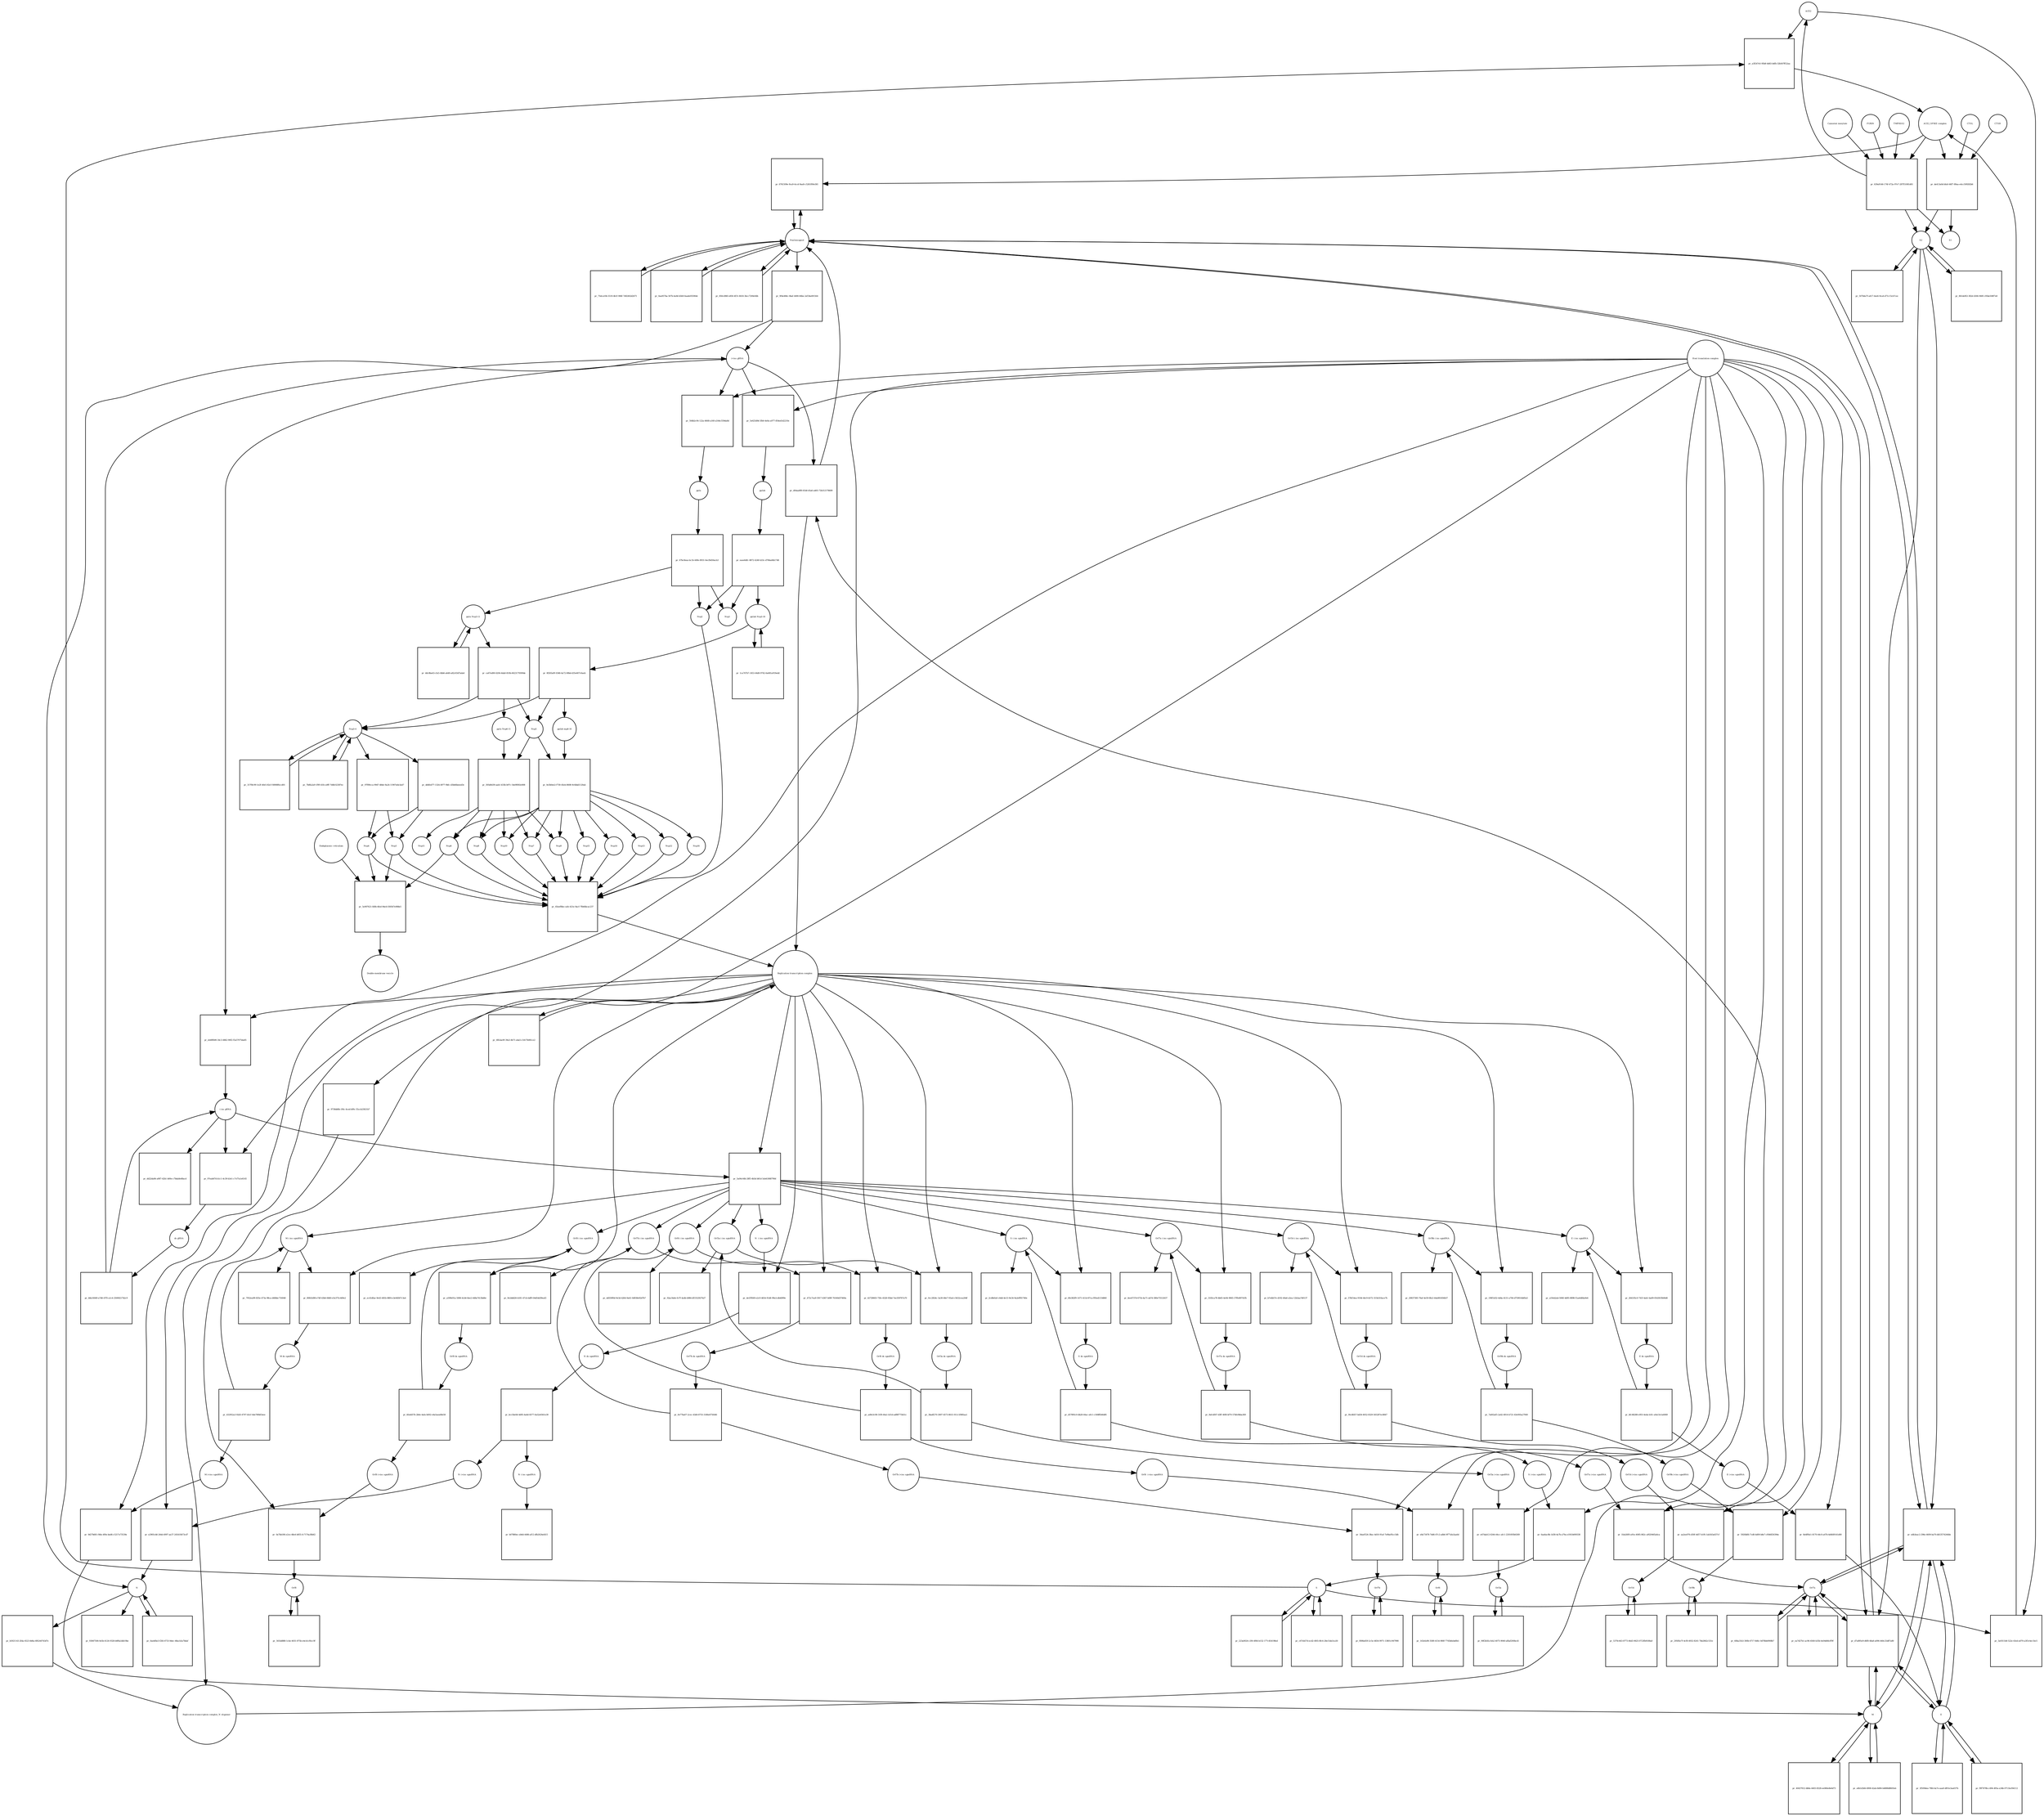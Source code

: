 strict digraph  {
ACE2 [annotation="", bipartite=0, cls=macromolecule, fontsize=4, label=ACE2, shape=circle];
"pr_a3f247e5-95b8-4d63-b4fb-32b567ff22aa" [annotation="", bipartite=1, cls=process, fontsize=4, label="pr_a3f247e5-95b8-4d63-b4fb-32b567ff22aa", shape=square];
"ACE2_SPIKE complex" [annotation="", bipartite=0, cls=complex, fontsize=4, label="ACE2_SPIKE complex", shape=circle];
S [annotation=urn_miriam_uniprot_P0DTC2, bipartite=0, cls=macromolecule, fontsize=4, label=S, shape=circle];
Nucleocapsid [annotation="urn_miriam_obo.go_GO%3A0019013", bipartite=0, cls=complex, fontsize=4, label=Nucleocapsid, shape=circle];
"pr_6761509e-9ca9-4ccd-9aa8-c5261f00e581" [annotation="", bipartite=1, cls=process, fontsize=4, label="pr_6761509e-9ca9-4ccd-9aa8-c5261f00e581", shape=square];
"pr_de413a0d-bfa0-46f7-89aa-e4cc509282b6" [annotation="", bipartite=1, cls=process, fontsize=4, label="pr_de413a0d-bfa0-46f7-89aa-e4cc509282b6", shape=square];
S2 [annotation=urn_miriam_interpro_IPR002552, bipartite=0, cls=macromolecule, fontsize=4, label=S2, shape=circle];
CTSB [annotation="", bipartite=0, cls=macromolecule, fontsize=4, label=CTSB, shape=circle];
CTSL [annotation="", bipartite=0, cls=macromolecule, fontsize=4, label=CTSL, shape=circle];
S1 [annotation=urn_miriam_interpro_IPR002551, bipartite=0, cls=macromolecule, fontsize=4, label=S1, shape=circle];
"pr_3a9311b8-522e-43ed-a670-a3f3c4ec1bc5" [annotation="", bipartite=1, cls=process, fontsize=4, label="pr_3a9311b8-522e-43ed-a670-a3f3c4ec1bc5", shape=square];
"pr_d7a895e9-d6f8-48a8-a096-440c25d87a80" [annotation="", bipartite=1, cls=process, fontsize=4, label="pr_d7a895e9-d6f8-48a8-a096-440c25d87a80", shape=square];
E [annotation=urn_miriam_uniprot_P0DTC4, bipartite=0, cls=macromolecule, fontsize=4, label=E, shape=circle];
M [annotation=urn_miriam_uniprot_P0DTC5, bipartite=0, cls=macromolecule, fontsize=4, label=M, shape=circle];
Orf7a [annotation=urn_miriam_uniprot_P0DTC7, bipartite=0, cls=macromolecule, fontsize=4, label=Orf7a, shape=circle];
"pr_9f4e486c-0baf-4490-84be-2ef34a491564" [annotation="", bipartite=1, cls=process, fontsize=4, label="pr_9f4e486c-0baf-4490-84be-2ef34a491564", shape=square];
"(+)ss gRNA" [annotation=urn_miriam_refseq_NC_045512, bipartite=0, cls="nucleic acid feature", fontsize=4, label="(+)ss gRNA", shape=circle];
N [annotation=urn_miriam_uniprot_P0DTC9, bipartite=0, cls="macromolecule multimer", fontsize=4, label=N, shape=circle];
"pr_75dca10b-5519-4b1f-906f-7d02402d2671" [annotation="", bipartite=1, cls=process, fontsize=4, label="pr_75dca10b-5519-4b1f-906f-7d02402d2671", shape=square];
"pr_0aa957ba-507b-4a9d-b5b9-0aade05590dc" [annotation="", bipartite=1, cls=process, fontsize=4, label="pr_0aa957ba-507b-4a9d-b5b9-0aade05590dc", shape=square];
"pr_93847506-0e5b-4126-9328-b8f6a5db19be" [annotation="", bipartite=1, cls=process, fontsize=4, label="pr_93847506-0e5b-4126-9328-b8f6a5db19be", shape=square];
"pr_0aebfbe3-f2fd-4733-9dec-48acb3a7bdaf" [annotation="", bipartite=1, cls=process, fontsize=4, label="pr_0aebfbe3-f2fd-4733-9dec-48acb3a7bdaf", shape=square];
"N (+)ss sgmRNA" [annotation=urn_miriam_ncbigene_43740575, bipartite=0, cls="nucleic acid feature", fontsize=4, label="N (+)ss sgmRNA", shape=circle];
"pr_e2905cb8-244d-4997-ae37-245410b73cd7" [annotation="", bipartite=1, cls=process, fontsize=4, label="pr_e2905cb8-244d-4997-ae37-245410b73cd7", shape=square];
"Host translation complex" [annotation="urn_miriam_obo.go_GO%3A0070992", bipartite=0, cls=complex, fontsize=4, label="Host translation complex", shape=circle];
"pr_850cd96f-e850-4f31-8418-3bcc7200e9db" [annotation="", bipartite=1, cls=process, fontsize=4, label="pr_850cd96f-e850-4f31-8418-3bcc7200e9db", shape=square];
"pr_639a9146-174f-472a-97e7-287f51081d01" [annotation="", bipartite=1, cls=process, fontsize=4, label="pr_639a9146-174f-472a-97e7-287f51081d01", shape=square];
FURIN [annotation="", bipartite=0, cls=macromolecule, fontsize=4, label=FURIN, shape=circle];
TMPRSS2 [annotation="", bipartite=0, cls=macromolecule, fontsize=4, label=TMPRSS2, shape=circle];
"Camostat mesylate" [annotation="urn_miriam_pubchem.compound_2536", bipartite=0, cls="simple chemical", fontsize=4, label="Camostat mesylate", shape=circle];
"pr_861def63-382d-4306-940f-c95be508f7e8" [annotation="", bipartite=1, cls=process, fontsize=4, label="pr_861def63-382d-4306-940f-c95be508f7e8", shape=square];
"Replication transcription complex_N oligomer" [annotation="", bipartite=0, cls=complex, fontsize=4, label="Replication transcription complex_N oligomer", shape=circle];
"pr_d04aa8f8-61b8-45a6-a465-72b312178609" [annotation="", bipartite=1, cls=process, fontsize=4, label="pr_d04aa8f8-61b8-45a6-a465-72b312178609", shape=square];
"Replication transcription complex" [annotation="", bipartite=0, cls=complex, fontsize=4, label="Replication transcription complex", shape=circle];
"pr_edb3eac2-296e-4609-ba70-db53574244bb" [annotation="", bipartite=1, cls=process, fontsize=4, label="pr_edb3eac2-296e-4609-ba70-db53574244bb", shape=square];
"pr_507b4a7f-a417-4ee6-9ca4-d71c15cb7cec" [annotation="", bipartite=1, cls=process, fontsize=4, label="pr_507b4a7f-a417-4ee6-9ca4-d71c15cb7cec", shape=square];
"pp1a Nsp3-11" [annotation=urn_miriam_uniprot_P0DTC1, bipartite=0, cls=macromolecule, fontsize=4, label="pp1a Nsp3-11", shape=circle];
"pr_ca67ed00-6204-4da8-810b-6623179309de" [annotation="", bipartite=1, cls=process, fontsize=4, label="pr_ca67ed00-6204-4da8-810b-6623179309de", shape=square];
"pp1a Nsp6-11" [annotation=urn_miriam_uniprot_P0DTC1, bipartite=0, cls=macromolecule, fontsize=4, label="pp1a Nsp6-11", shape=circle];
"Nsp3-4" [annotation="urn_miriam_ncbiprotein_YP_009725299|urn_miriam_ncbiprotein_YP_009725300", bipartite=0, cls=macromolecule, fontsize=4, label="Nsp3-4", shape=circle];
Nsp5 [annotation=urn_miriam_ncbiprotein_YP_009725301, bipartite=0, cls="macromolecule multimer", fontsize=4, label=Nsp5, shape=circle];
"Endoplasmic reticulum" [annotation="urn_miriam_obo.go_GO%3A0005783", bipartite=0, cls=complex, fontsize=4, label="Endoplasmic reticulum", shape=circle];
"pr_5e907621-fd0b-4fed-94e4-030567e988e5" [annotation="", bipartite=1, cls=process, fontsize=4, label="pr_5e907621-fd0b-4fed-94e4-030567e988e5", shape=square];
"Double-membrane vesicle" [annotation="urn_miriam_obo.go_GO%3A0039718", bipartite=0, cls=complex, fontsize=4, label="Double-membrane vesicle", shape=circle];
Nsp4 [annotation=urn_miriam_ncbiprotein_YP_009725300, bipartite=0, cls=macromolecule, fontsize=4, label=Nsp4, shape=circle];
Nsp3 [annotation=urn_miriam_ncbiprotein_YP_009725299, bipartite=0, cls=macromolecule, fontsize=4, label=Nsp3, shape=circle];
Nsp6 [annotation=urn_miriam_ncbiprotein_YP_009725302, bipartite=0, cls=macromolecule, fontsize=4, label=Nsp6, shape=circle];
"pr_ddc8ba43-cfa5-4bb6-a6d0-a82c83d7ada4" [annotation="", bipartite=1, cls=process, fontsize=4, label="pr_ddc8ba43-cfa5-4bb6-a6d0-a82c83d7ada4", shape=square];
"pr_317f8c99-1e2f-40e5-82cf-f4908f6ccd01" [annotation="", bipartite=1, cls=process, fontsize=4, label="pr_317f8c99-1e2f-40e5-82cf-f4908f6ccd01", shape=square];
"pp1ab Nsp3-16" [annotation=urn_miriam_uniprot_P0DTD1, bipartite=0, cls=macromolecule, fontsize=4, label="pp1ab Nsp3-16", shape=circle];
"pr_1ca747b7-1453-44d0-9742-6a681a919edd" [annotation="", bipartite=1, cls=process, fontsize=4, label="pr_1ca747b7-1453-44d0-9742-6a681a919edd", shape=square];
"pr_8f265a9f-0348-4a72-80bd-d35e407c6aeb" [annotation="", bipartite=1, cls=process, fontsize=4, label="pr_8f265a9f-0348-4a72-80bd-d35e407c6aeb", shape=square];
"pp1ab nsp6-16" [annotation=urn_miriam_uniprot_P0DTD1, bipartite=0, cls=macromolecule, fontsize=4, label="pp1ab nsp6-16", shape=circle];
"pr_40437812-db8a-4403-8328-ee066e8e6d73" [annotation="", bipartite=1, cls=process, fontsize=4, label="pr_40437812-db8a-4403-8328-ee066e8e6d73", shape=square];
"pr_3f509dea-78fd-4a7e-aaa0-df01e3aa037b" [annotation="", bipartite=1, cls=process, fontsize=4, label="pr_3f509dea-78fd-4a7e-aaa0-df01e3aa037b", shape=square];
"pr_c67eb57d-ecd2-4f45-8fc6-28e15de3ca50" [annotation="", bipartite=1, cls=process, fontsize=4, label="pr_c67eb57d-ecd2-4f45-8fc6-28e15de3ca50", shape=square];
"pr_a6b1d3d4-4908-42ab-8d06-b4888d8605eb" [annotation="", bipartite=1, cls=process, fontsize=4, label="pr_a6b1d3d4-4908-42ab-8d06-b4888d8605eb", shape=square];
"pr_f9f7678b-c494-495a-a34b-0711bcf64112" [annotation="", bipartite=1, cls=process, fontsize=4, label="pr_f9f7678b-c494-495a-a34b-0711bcf64112", shape=square];
"pr_223a0024-c3f4-4f66-b152-177c454198ed" [annotation="", bipartite=1, cls=process, fontsize=4, label="pr_223a0024-c3f4-4f66-b152-177c454198ed", shape=square];
"pr_60ba31b3-300b-4717-8d6c-0d78bb0908b7" [annotation="", bipartite=1, cls=process, fontsize=4, label="pr_60ba31b3-300b-4717-8d6c-0d78bb0908b7", shape=square];
Orf6 [annotation=urn_miriam_uniprot_P0DTC6, bipartite=0, cls=macromolecule, fontsize=4, label=Orf6, shape=circle];
"pr_163efa98-3589-4154-980f-7745b6ebd0b1" [annotation="", bipartite=1, cls=process, fontsize=4, label="pr_163efa98-3589-4154-980f-7745b6ebd0b1", shape=square];
Orf3a [annotation=urn_miriam_uniprot_P0DTC3, bipartite=0, cls=macromolecule, fontsize=4, label=Orf3a, shape=circle];
"pr_90f2b5fa-feb2-4073-9040-afbaf200bcd1" [annotation="", bipartite=1, cls=process, fontsize=4, label="pr_90f2b5fa-feb2-4073-9040-afbaf200bcd1", shape=square];
Orf8 [annotation=urn_miriam_uniprot_P0DTC8, bipartite=0, cls=macromolecule, fontsize=4, label=Orf8, shape=circle];
"pr_561bd888-1cbe-4031-875b-e4cb1cf6cc9f" [annotation="", bipartite=1, cls=process, fontsize=4, label="pr_561bd888-1cbe-4031-875b-e4cb1cf6cc9f", shape=square];
Orf9b [annotation=urn_miriam_uniprot_P0DTD2, bipartite=0, cls=macromolecule, fontsize=4, label=Orf9b, shape=circle];
"pr_29585e7f-4cf8-4932-8241-7bb2862c531e" [annotation="", bipartite=1, cls=process, fontsize=4, label="pr_29585e7f-4cf8-4932-8241-7bb2862c531e", shape=square];
Orf14 [annotation=urn_miriam_uniprot_P0DTD3, bipartite=0, cls=macromolecule, fontsize=4, label=Orf14, shape=circle];
"pr_5370c463-8773-46d3-9625-0723fb9188a0" [annotation="", bipartite=1, cls=process, fontsize=4, label="pr_5370c463-8773-46d3-9625-0723fb9188a0", shape=square];
Orf7b [annotation=urn_miriam_uniprot_P0DTD8, bipartite=0, cls=macromolecule, fontsize=4, label=Orf7b, shape=circle];
"pr_f698a659-2c5e-4834-9971-13801c947998" [annotation="", bipartite=1, cls=process, fontsize=4, label="pr_f698a659-2c5e-4834-9971-13801c947998", shape=square];
"pr_ea7d27b1-ac96-4560-b35b-4e04d66cff9f" [annotation="", bipartite=1, cls=process, fontsize=4, label="pr_ea7d27b1-ac96-4560-b35b-4e04d66cff9f", shape=square];
"M (+)ss sgmRNA" [annotation="", bipartite=0, cls="nucleic acid feature", fontsize=4, label="M (+)ss sgmRNA", shape=circle];
"pr_9d27b681-f46e-4f0e-bed6-c5217e73539e" [annotation="", bipartite=1, cls=process, fontsize=4, label="pr_9d27b681-f46e-4f0e-bed6-c5217e73539e", shape=square];
"E (+)ss sgmRNA" [annotation="", bipartite=0, cls="nucleic acid feature", fontsize=4, label="E (+)ss sgmRNA", shape=circle];
"pr_8e4ff6e1-8170-44c0-a47b-4d4fd9141d00" [annotation="", bipartite=1, cls=process, fontsize=4, label="pr_8e4ff6e1-8170-44c0-a47b-4d4fd9141d00", shape=square];
"S (+)ss sgmRNA" [annotation="", bipartite=0, cls="nucleic acid feature", fontsize=4, label="S (+)ss sgmRNA", shape=circle];
"pr_6aa6ac8b-1d38-4a7b-a79a-e1f41b009338" [annotation="", bipartite=1, cls=process, fontsize=4, label="pr_6aa6ac8b-1d38-4a7b-a79a-e1f41b009338", shape=square];
"Orf7a (+)ss sgmRNA" [annotation="", bipartite=0, cls="nucleic acid feature", fontsize=4, label="Orf7a (+)ss sgmRNA", shape=circle];
"pr_1fab26f0-a91e-4085-862c-af620465a6ca" [annotation="", bipartite=1, cls=process, fontsize=4, label="pr_1fab26f0-a91e-4085-862c-af620465a6ca", shape=square];
"Orf6  (+)ss sgmRNA" [annotation="", bipartite=0, cls="nucleic acid feature", fontsize=4, label="Orf6  (+)ss sgmRNA", shape=circle];
"pr_e8a73478-7dd6-47c2-adb6-9f77afa5aa6d" [annotation="", bipartite=1, cls=process, fontsize=4, label="pr_e8a73478-7dd6-47c2-adb6-9f77afa5aa6d", shape=square];
"Orf3a (+)ss sgmRNA" [annotation="", bipartite=0, cls="nucleic acid feature", fontsize=4, label="Orf3a (+)ss sgmRNA", shape=circle];
"pr_e47dab12-6244-44cc-afc1-2201693b0269" [annotation="", bipartite=1, cls=process, fontsize=4, label="pr_e47dab12-6244-44cc-afc1-2201693b0269", shape=square];
"Orf8 (+)ss sgmRNA" [annotation="", bipartite=0, cls="nucleic acid feature", fontsize=4, label="Orf8 (+)ss sgmRNA", shape=circle];
"pr_0a7bb186-e2ce-48e4-b855-fc7174a36b62" [annotation="", bipartite=1, cls=process, fontsize=4, label="pr_0a7bb186-e2ce-48e4-b855-fc7174a36b62", shape=square];
"Orf9b (+)ss sgmRNA" [annotation="", bipartite=0, cls="nucleic acid feature", fontsize=4, label="Orf9b (+)ss sgmRNA", shape=circle];
"pr_592fdbfb-7cd8-4d09-b8e7-cf646f26394e" [annotation="", bipartite=1, cls=process, fontsize=4, label="pr_592fdbfb-7cd8-4d09-b8e7-cf646f26394e", shape=square];
"Orf14 (+)ss sgmRNA" [annotation="", bipartite=0, cls="nucleic acid feature", fontsize=4, label="Orf14 (+)ss sgmRNA", shape=circle];
"pr_aa2ee076-d30f-4d57-b1f6-1ab543a637cf" [annotation="", bipartite=1, cls=process, fontsize=4, label="pr_aa2ee076-d30f-4d57-b1f6-1ab543a637cf", shape=square];
"Orf7b (+)ss sgmRNA" [annotation="", bipartite=0, cls="nucleic acid feature", fontsize=4, label="Orf7b (+)ss sgmRNA", shape=circle];
"pr_34aef524-38ac-4d10-91af-7e9ba95cc5db" [annotation="", bipartite=1, cls=process, fontsize=4, label="pr_34aef524-38ac-4d10-91af-7e9ba95cc5db", shape=square];
"(-)ss gRNA" [annotation=urn_miriam_refseq_NC_045512, bipartite=0, cls="nucleic acid feature", fontsize=4, label="(-)ss gRNA", shape=circle];
"pr_dd22da84-a987-42b1-b00e-c7bda8e48acd" [annotation="", bipartite=1, cls=process, fontsize=4, label="pr_dd22da84-a987-42b1-b00e-c7bda8e48acd", shape=square];
"pr_b5921143-2fda-4523-8d6a-6f6244743d7e" [annotation="", bipartite=1, cls=process, fontsize=4, label="pr_b5921143-2fda-4523-8d6a-6f6244743d7e", shape=square];
"pr_eb49fb90-34c3-4862-90f2-f3a57075da85" [annotation="", bipartite=1, cls=process, fontsize=4, label="pr_eb49fb90-34c3-4862-90f2-f3a57075da85", shape=square];
"M (-)ss sgmRNA" [annotation=urn_miriam_ncbigene_43740571, bipartite=0, cls="nucleic acid feature", fontsize=4, label="M (-)ss sgmRNA", shape=circle];
"pr_7952ea99-835e-473a-98ca-d40bbc716040" [annotation="", bipartite=1, cls=process, fontsize=4, label="pr_7952ea99-835e-473a-98ca-d40bbc716040", shape=square];
"E (-)ss sgmRNA" [annotation=urn_miriam_ncbigene_43740570, bipartite=0, cls="nucleic acid feature", fontsize=4, label="E (-)ss sgmRNA", shape=circle];
"pr_a19eb2ab-5060-4d95-8898-f1ae6dfda9e6" [annotation="", bipartite=1, cls=process, fontsize=4, label="pr_a19eb2ab-5060-4d95-8898-f1ae6dfda9e6", shape=square];
"S (-)ss sgmRNA" [annotation="", bipartite=0, cls="nucleic acid feature", fontsize=4, label="S (-)ss sgmRNA", shape=circle];
"pr_2cd8efa0-c6dd-4e13-9e34-9a2eff81740e" [annotation="", bipartite=1, cls=process, fontsize=4, label="pr_2cd8efa0-c6dd-4e13-9e34-9a2eff81740e", shape=square];
"Orf7a (-)ss sgmRNA" [annotation="", bipartite=0, cls="nucleic acid feature", fontsize=4, label="Orf7a (-)ss sgmRNA", shape=circle];
"pr_4ee4737d-671b-4a71-ab7d-380e75512637" [annotation="", bipartite=1, cls=process, fontsize=4, label="pr_4ee4737d-671b-4a71-ab7d-380e75512637", shape=square];
"Orf6 (-)ss sgmRNA" [annotation="", bipartite=0, cls="nucleic acid feature", fontsize=4, label="Orf6 (-)ss sgmRNA", shape=circle];
"pr_dd559f0d-9e3d-4264-9a61-0d938e92d7b7" [annotation="", bipartite=1, cls=process, fontsize=4, label="pr_dd559f0d-9e3d-4264-9a61-0d938e92d7b7", shape=square];
"Orf3a (-)ss sgmRNA" [annotation="", bipartite=0, cls="nucleic acid feature", fontsize=4, label="Orf3a (-)ss sgmRNA", shape=circle];
"pr_92ac9a6e-fe7f-4a4b-b984-df1552927b27" [annotation="", bipartite=1, cls=process, fontsize=4, label="pr_92ac9a6e-fe7f-4a4b-b984-df1552927b27", shape=square];
"Orf8 (-)ss sgmRNA" [annotation="", bipartite=0, cls="nucleic acid feature", fontsize=4, label="Orf8 (-)ss sgmRNA", shape=circle];
"pr_ec41dfae-9e43-481b-88f4-e3e9d567c3a4" [annotation="", bipartite=1, cls=process, fontsize=4, label="pr_ec41dfae-9e43-481b-88f4-e3e9d567c3a4", shape=square];
"Orf9b (-)ss sgmRNA" [annotation="", bipartite=0, cls="nucleic acid feature", fontsize=4, label="Orf9b (-)ss sgmRNA", shape=circle];
"pr_20837385-76af-4e59-8fa3-44a081656b57" [annotation="", bipartite=1, cls=process, fontsize=4, label="pr_20837385-76af-4e59-8fa3-44a081656b57", shape=square];
"Orf14 (-)ss sgmRNA" [annotation="", bipartite=0, cls="nucleic acid feature", fontsize=4, label="Orf14 (-)ss sgmRNA", shape=circle];
"pr_b7e4b57e-d192-40a6-a5ea-12b3aa7d0137" [annotation="", bipartite=1, cls=process, fontsize=4, label="pr_b7e4b57e-d192-40a6-a5ea-12b3aa7d0137", shape=square];
"Orf7b (-)ss sgmRNA" [annotation="", bipartite=0, cls="nucleic acid feature", fontsize=4, label="Orf7b (-)ss sgmRNA", shape=circle];
"pr_9e2ddd26-b181-47cb-bdf9-04d54d39eaf2" [annotation="", bipartite=1, cls=process, fontsize=4, label="pr_9e2ddd26-b181-47cb-bdf9-04d54d39eaf2", shape=square];
"pr_97eab67d-b1c1-4c39-b3e1-c7cf7a1e6145" [annotation="", bipartite=1, cls=process, fontsize=4, label="pr_97eab67d-b1c1-4c39-b3e1-c7cf7a1e6145", shape=square];
"ds gRNA" [annotation=urn_miriam_refseq_NC_045512, bipartite=0, cls="nucleic acid feature", fontsize=4, label="ds gRNA", shape=circle];
"pr_80fd1d98-e7df-43b6-8460-e5e375c449e2" [annotation="", bipartite=1, cls=process, fontsize=4, label="pr_80fd1d98-e7df-43b6-8460-e5e375c449e2", shape=square];
"M ds sgmRNA" [annotation="", bipartite=0, cls="nucleic acid feature", fontsize=4, label="M ds sgmRNA", shape=circle];
"pr_264105c0-741f-4ab1-ba09-054301fb06d0" [annotation="", bipartite=1, cls=process, fontsize=4, label="pr_264105c0-741f-4ab1-ba09-054301fb06d0", shape=square];
"E ds sgmRNA" [annotation="", bipartite=0, cls="nucleic acid feature", fontsize=4, label="E ds sgmRNA", shape=circle];
"pr_6fe382f9-1471-411d-87ca-f95ed1154860" [annotation="", bipartite=1, cls=process, fontsize=4, label="pr_6fe382f9-1471-411d-87ca-f95ed1154860", shape=square];
"S ds sgmRNA" [annotation="", bipartite=0, cls="nucleic acid feature", fontsize=4, label="S ds sgmRNA", shape=circle];
"pr_3183ca78-4b65-4e04-9065-37ffe89741fb" [annotation="", bipartite=1, cls=process, fontsize=4, label="pr_3183ca78-4b65-4e04-9065-37ffe89741fb", shape=square];
"Orf7a ds sgmRNA" [annotation="", bipartite=0, cls="nucleic acid feature", fontsize=4, label="Orf7a ds sgmRNA", shape=circle];
"pr_42728603-73fe-4528-93bd-7ee359767a70" [annotation="", bipartite=1, cls=process, fontsize=4, label="pr_42728603-73fe-4528-93bd-7ee359767a70", shape=square];
"Orf6 ds sgmRNA" [annotation="", bipartite=0, cls="nucleic acid feature", fontsize=4, label="Orf6 ds sgmRNA", shape=circle];
"pr_0cc2824c-3a30-46e7-93a4-c5632cea204f" [annotation="", bipartite=1, cls=process, fontsize=4, label="pr_0cc2824c-3a30-46e7-93a4-c5632cea204f", shape=square];
"Orf3a ds sgmRNA" [annotation="", bipartite=0, cls="nucleic acid feature", fontsize=4, label="Orf3a ds sgmRNA", shape=circle];
"pr_a599e91a-5006-4cb6-8ee2-448a7413bd6e" [annotation="", bipartite=1, cls=process, fontsize=4, label="pr_a599e91a-5006-4cb6-8ee2-448a7413bd6e", shape=square];
"Orf8 ds sgmRNA" [annotation="", bipartite=0, cls="nucleic acid feature", fontsize=4, label="Orf8 ds sgmRNA", shape=circle];
"pr_190f1d32-4d4a-4131-a704-d759014b85a5" [annotation="", bipartite=1, cls=process, fontsize=4, label="pr_190f1d32-4d4a-4131-a704-d759014b85a5", shape=square];
"Orf9b ds sgmRNA" [annotation="", bipartite=0, cls="nucleic acid feature", fontsize=4, label="Orf9b ds sgmRNA", shape=circle];
"pr_57bf14ea-919d-44c9-b572-315b310ace7b" [annotation="", bipartite=1, cls=process, fontsize=4, label="pr_57bf14ea-919d-44c9-b572-315b310ace7b", shape=square];
"Orf14 ds sgmRNA" [annotation="", bipartite=0, cls="nucleic acid feature", fontsize=4, label="Orf14 ds sgmRNA", shape=circle];
"pr_472c7ea9-5917-4367-b09f-76160d37460a" [annotation="", bipartite=1, cls=process, fontsize=4, label="pr_472c7ea9-5917-4367-b09f-76160d37460a", shape=square];
"Orf7b ds sgmRNA" [annotation="", bipartite=0, cls="nucleic acid feature", fontsize=4, label="Orf7b ds sgmRNA", shape=circle];
"pr_b8a16049-a7d6-47f5-a1c4-25000217b2c9" [annotation="", bipartite=1, cls=process, fontsize=4, label="pr_b8a16049-a7d6-47f5-a1c4-25000217b2c9", shape=square];
"pr_432952a3-92d3-4797-b5cf-4de780bf3eee" [annotation="", bipartite=1, cls=process, fontsize=4, label="pr_432952a3-92d3-4797-b5cf-4de780bf3eee", shape=square];
"pr_bfc48288-e955-4eda-b1fc-a9a15e1a6069" [annotation="", bipartite=1, cls=process, fontsize=4, label="pr_bfc48288-e955-4eda-b1fc-a9a15e1a6069", shape=square];
"pr_d57895c0-db28-44ac-a0c1-c568ffb46df6" [annotation="", bipartite=1, cls=process, fontsize=4, label="pr_d57895c0-db28-44ac-a0c1-c568ffb46df6", shape=square];
"pr_9afcdf47-d3ff-40f8-bf70-57bfe9bba369" [annotation="", bipartite=1, cls=process, fontsize=4, label="pr_9afcdf47-d3ff-40f8-bf70-57bfe9bba369", shape=square];
"pr_ad0e3c08-31f8-44a1-b31d-adf8f775b51c" [annotation="", bipartite=1, cls=process, fontsize=4, label="pr_ad0e3c08-31f8-44a1-b31d-adf8f775b51c", shape=square];
"pr_3badf270-3007-4573-8615-911c1f885aa1" [annotation="", bipartite=1, cls=process, fontsize=4, label="pr_3badf270-3007-4573-8615-911c1f885aa1", shape=square];
"pr_6fa4d57b-2b6e-4afa-b692-e4a5aea68e58" [annotation="", bipartite=1, cls=process, fontsize=4, label="pr_6fa4d57b-2b6e-4afa-b692-e4a5aea68e58", shape=square];
"pr_7a602af5-2a42-4914-b721-43e093a27949" [annotation="", bipartite=1, cls=process, fontsize=4, label="pr_7a602af5-2a42-4914-b721-43e093a27949", shape=square];
"pr_f4cdfd57-bd34-4052-8329-565287ec8847" [annotation="", bipartite=1, cls=process, fontsize=4, label="pr_f4cdfd57-bd34-4052-8329-565287ec8847", shape=square];
"pr_0e77ba07-2cec-43d4-8755-3186e675fd46" [annotation="", bipartite=1, cls=process, fontsize=4, label="pr_0e77ba07-2cec-43d4-8755-3186e675fd46", shape=square];
"N  (-)ss sgmRNA" [annotation=urn_miriam_ncbigene_43740575, bipartite=0, cls="nucleic acid feature", fontsize=4, label="N  (-)ss sgmRNA", shape=circle];
"pr_de1f9569-e2c9-4654-91d6-99a1cdb4099e" [annotation="", bipartite=1, cls=process, fontsize=4, label="pr_de1f9569-e2c9-4654-91d6-99a1cdb4099e", shape=square];
"N ds sgmRNA" [annotation="", bipartite=0, cls="nucleic acid feature", fontsize=4, label="N ds sgmRNA", shape=circle];
"pr_bcc5be0d-4d95-4a6d-8377-0a52e6561e39" [annotation="", bipartite=1, cls=process, fontsize=4, label="pr_bcc5be0d-4d95-4a6d-8377-0a52e6561e39", shape=square];
"N (-)ss sgmRNA" [annotation="", bipartite=0, cls="nucleic acid feature", fontsize=4, label="N (-)ss sgmRNA", shape=circle];
pp1ab [annotation=urn_miriam_uniprot_P0DTD1, bipartite=0, cls=macromolecule, fontsize=4, label=pp1ab, shape=circle];
"pr_eaee6dfc-8872-4240-b33c-d784ad4b17d6" [annotation="", bipartite=1, cls=process, fontsize=4, label="pr_eaee6dfc-8872-4240-b33c-d784ad4b17d6", shape=square];
Nsp2 [annotation=urn_miriam_ncbiprotein_YP_009725298, bipartite=0, cls=macromolecule, fontsize=4, label=Nsp2, shape=circle];
Nsp1 [annotation=urn_miriam_ncbiprotein_YP_009725297, bipartite=0, cls=macromolecule, fontsize=4, label=Nsp1, shape=circle];
pp1a [annotation=urn_miriam_uniprot_P0DTC1, bipartite=0, cls=macromolecule, fontsize=4, label=pp1a, shape=circle];
"pr_67bc8eaa-bc1b-449e-8931-6ecfb456acb3" [annotation="", bipartite=1, cls=process, fontsize=4, label="pr_67bc8eaa-bc1b-449e-8931-6ecfb456acb3", shape=square];
"pr_7b8fa2a9-1f9f-41fe-a9ff-7d4fe52387ec" [annotation="", bipartite=1, cls=process, fontsize=4, label="pr_7b8fa2a9-1f9f-41fe-a9ff-7d4fe52387ec", shape=square];
"pr_97f89cca-9947-48de-9a24-11907a6e3a47" [annotation="", bipartite=1, cls=process, fontsize=4, label="pr_97f89cca-9947-48de-9a24-11907a6e3a47", shape=square];
"pr_dd4fed77-1324-4977-9bfc-d3b46beeed3c" [annotation="", bipartite=1, cls=process, fontsize=4, label="pr_dd4fed77-1324-4977-9bfc-d3b46beeed3c", shape=square];
"pr_305d6439-aab1-433b-b97c-54e9f692e008" [annotation="", bipartite=1, cls=process, fontsize=4, label="pr_305d6439-aab1-433b-b97c-54e9f692e008", shape=square];
Nsp7 [annotation=urn_miriam_ncbiprotein_YP_009725303, bipartite=0, cls=macromolecule, fontsize=4, label=Nsp7, shape=circle];
Nsp8 [annotation=urn_miriam_ncbiprotein_YP_009725304, bipartite=0, cls=macromolecule, fontsize=4, label=Nsp8, shape=circle];
Nsp9 [annotation=urn_miriam_ncbiprotein_YP_009725305, bipartite=0, cls=macromolecule, fontsize=4, label=Nsp9, shape=circle];
Nsp10 [annotation=urn_miriam_ncbiprotein_YP_009725306, bipartite=0, cls=macromolecule, fontsize=4, label=Nsp10, shape=circle];
Nsp11 [annotation=urn_miriam_ncbiprotein_YP_009725312, bipartite=0, cls=macromolecule, fontsize=4, label=Nsp11, shape=circle];
"pr_0e3b0ee2-f730-45eb-8608-9c6bbd1120ab" [annotation="", bipartite=1, cls=process, fontsize=4, label="pr_0e3b0ee2-f730-45eb-8608-9c6bbd1120ab", shape=square];
Nsp13 [annotation=urn_miriam_ncbiprotein_YP_009725308, bipartite=0, cls=macromolecule, fontsize=4, label=Nsp13, shape=circle];
Nsp12 [annotation=urn_miriam_ncbiprotein_YP_009725307, bipartite=0, cls=macromolecule, fontsize=4, label=Nsp12, shape=circle];
Nsp16 [annotation=urn_miriam_ncbiprotein_YP_009725311, bipartite=0, cls=macromolecule, fontsize=4, label=Nsp16, shape=circle];
Nsp15 [annotation=urn_miriam_ncbiprotein_YP_009725310, bipartite=0, cls=macromolecule, fontsize=4, label=Nsp15, shape=circle];
Nsp14 [annotation=urn_miriam_ncbiprotein_YP_009725309, bipartite=0, cls=macromolecule, fontsize=4, label=Nsp14, shape=circle];
"pr_65eef8be-cafe-421e-9acf-7fb66bcac237" [annotation="", bipartite=1, cls=process, fontsize=4, label="pr_65eef8be-cafe-421e-9acf-7fb66bcac237", shape=square];
"pr_50db2c04-122a-4668-a160-a544c559da8d" [annotation="", bipartite=1, cls=process, fontsize=4, label="pr_50db2c04-122a-4668-a160-a544c559da8d", shape=square];
"pr_5e625d9d-5fb0-4e0a-a977-854ed1d2210e" [annotation="", bipartite=1, cls=process, fontsize=4, label="pr_5e625d9d-5fb0-4e0a-a977-854ed1d2210e", shape=square];
"pr_b07880ec-eb6d-4486-af12-dfb2624efd15" [annotation="", bipartite=1, cls=process, fontsize=4, label="pr_b07880ec-eb6d-4486-af12-dfb2624efd15", shape=square];
"pr_6fb3ae9f-39a3-4b71-aba5-c5417b081ce2" [annotation="", bipartite=1, cls=process, fontsize=4, label="pr_6fb3ae9f-39a3-4b71-aba5-c5417b081ce2", shape=square];
"pr_9738dd6b-1f6c-4ced-bf9c-55ccb23021b7" [annotation="", bipartite=1, cls=process, fontsize=4, label="pr_9738dd6b-1f6c-4ced-bf9c-55ccb23021b7", shape=square];
"pr_5a04c44b-28f5-4b5d-b81d-5eb41868790d" [annotation="", bipartite=1, cls=process, fontsize=4, label="pr_5a04c44b-28f5-4b5d-b81d-5eb41868790d", shape=square];
ACE2 -> "pr_a3f247e5-95b8-4d63-b4fb-32b567ff22aa"  [annotation="", interaction_type=consumption];
ACE2 -> "pr_3a9311b8-522e-43ed-a670-a3f3c4ec1bc5"  [annotation="", interaction_type=consumption];
"pr_a3f247e5-95b8-4d63-b4fb-32b567ff22aa" -> "ACE2_SPIKE complex"  [annotation="", interaction_type=production];
"ACE2_SPIKE complex" -> "pr_6761509e-9ca9-4ccd-9aa8-c5261f00e581"  [annotation="urn_miriam_pubmed_32142651|urn_miriam_pubmed_32094589|urn_miriam_taxonomy_2697049", interaction_type=stimulation];
"ACE2_SPIKE complex" -> "pr_de413a0d-bfa0-46f7-89aa-e4cc509282b6"  [annotation="", interaction_type=consumption];
"ACE2_SPIKE complex" -> "pr_639a9146-174f-472a-97e7-287f51081d01"  [annotation="", interaction_type=consumption];
S -> "pr_a3f247e5-95b8-4d63-b4fb-32b567ff22aa"  [annotation="", interaction_type=consumption];
S -> "pr_3a9311b8-522e-43ed-a670-a3f3c4ec1bc5"  [annotation="", interaction_type=consumption];
S -> "pr_c67eb57d-ecd2-4f45-8fc6-28e15de3ca50"  [annotation="", interaction_type=consumption];
S -> "pr_223a0024-c3f4-4f66-b152-177c454198ed"  [annotation="", interaction_type=consumption];
Nucleocapsid -> "pr_6761509e-9ca9-4ccd-9aa8-c5261f00e581"  [annotation="", interaction_type=consumption];
Nucleocapsid -> "pr_d7a895e9-d6f8-48a8-a096-440c25d87a80"  [annotation="", interaction_type=consumption];
Nucleocapsid -> "pr_9f4e486c-0baf-4490-84be-2ef34a491564"  [annotation="", interaction_type=consumption];
Nucleocapsid -> "pr_75dca10b-5519-4b1f-906f-7d02402d2671"  [annotation="", interaction_type=consumption];
Nucleocapsid -> "pr_0aa957ba-507b-4a9d-b5b9-0aade05590dc"  [annotation="", interaction_type=consumption];
Nucleocapsid -> "pr_850cd96f-e850-4f31-8418-3bcc7200e9db"  [annotation="", interaction_type=consumption];
Nucleocapsid -> "pr_edb3eac2-296e-4609-ba70-db53574244bb"  [annotation="", interaction_type=consumption];
"pr_6761509e-9ca9-4ccd-9aa8-c5261f00e581" -> Nucleocapsid  [annotation="", interaction_type=production];
"pr_de413a0d-bfa0-46f7-89aa-e4cc509282b6" -> S2  [annotation="", interaction_type=production];
"pr_de413a0d-bfa0-46f7-89aa-e4cc509282b6" -> S1  [annotation="", interaction_type=production];
S2 -> "pr_d7a895e9-d6f8-48a8-a096-440c25d87a80"  [annotation="urn_miriam_pubmed_32142651|urn_miriam_pubmed_32094589|urn_miriam_pubmed_32047258|urn_miriam_taxonomy_2697049", interaction_type=stimulation];
S2 -> "pr_861def63-382d-4306-940f-c95be508f7e8"  [annotation="", interaction_type=consumption];
S2 -> "pr_edb3eac2-296e-4609-ba70-db53574244bb"  [annotation="urn_miriam_pubmed_32142651|urn_miriam_pubmed_32047258|urn_miriam_taxonomy_2697049", interaction_type=stimulation];
S2 -> "pr_507b4a7f-a417-4ee6-9ca4-d71c15cb7cec"  [annotation="", interaction_type=consumption];
CTSB -> "pr_de413a0d-bfa0-46f7-89aa-e4cc509282b6"  [annotation="urn_miriam_pubmed_32142651|urn_miriam_taxonomy_2697049", interaction_type=catalysis];
CTSL -> "pr_de413a0d-bfa0-46f7-89aa-e4cc509282b6"  [annotation="urn_miriam_pubmed_32142651|urn_miriam_taxonomy_2697049", interaction_type=catalysis];
"pr_3a9311b8-522e-43ed-a670-a3f3c4ec1bc5" -> "ACE2_SPIKE complex"  [annotation="", interaction_type=production];
"pr_d7a895e9-d6f8-48a8-a096-440c25d87a80" -> Nucleocapsid  [annotation="", interaction_type=production];
"pr_d7a895e9-d6f8-48a8-a096-440c25d87a80" -> E  [annotation="", interaction_type=production];
"pr_d7a895e9-d6f8-48a8-a096-440c25d87a80" -> M  [annotation="", interaction_type=production];
"pr_d7a895e9-d6f8-48a8-a096-440c25d87a80" -> Orf7a  [annotation="", interaction_type=production];
E -> "pr_d7a895e9-d6f8-48a8-a096-440c25d87a80"  [annotation="", interaction_type=consumption];
E -> "pr_edb3eac2-296e-4609-ba70-db53574244bb"  [annotation="", interaction_type=consumption];
E -> "pr_3f509dea-78fd-4a7e-aaa0-df01e3aa037b"  [annotation="", interaction_type=consumption];
E -> "pr_f9f7678b-c494-495a-a34b-0711bcf64112"  [annotation="", interaction_type=consumption];
M -> "pr_d7a895e9-d6f8-48a8-a096-440c25d87a80"  [annotation="", interaction_type=consumption];
M -> "pr_edb3eac2-296e-4609-ba70-db53574244bb"  [annotation="", interaction_type=consumption];
M -> "pr_40437812-db8a-4403-8328-ee066e8e6d73"  [annotation="", interaction_type=consumption];
M -> "pr_a6b1d3d4-4908-42ab-8d06-b4888d8605eb"  [annotation="", interaction_type=consumption];
Orf7a -> "pr_d7a895e9-d6f8-48a8-a096-440c25d87a80"  [annotation="", interaction_type=consumption];
Orf7a -> "pr_edb3eac2-296e-4609-ba70-db53574244bb"  [annotation="", interaction_type=consumption];
Orf7a -> "pr_60ba31b3-300b-4717-8d6c-0d78bb0908b7"  [annotation="", interaction_type=consumption];
Orf7a -> "pr_ea7d27b1-ac96-4560-b35b-4e04d66cff9f"  [annotation="", interaction_type=consumption];
"pr_9f4e486c-0baf-4490-84be-2ef34a491564" -> "(+)ss gRNA"  [annotation="", interaction_type=production];
"pr_9f4e486c-0baf-4490-84be-2ef34a491564" -> N  [annotation="", interaction_type=production];
"(+)ss gRNA" -> "pr_d04aa8f8-61b8-45a6-a465-72b312178609"  [annotation="", interaction_type=consumption];
"(+)ss gRNA" -> "pr_eb49fb90-34c3-4862-90f2-f3a57075da85"  [annotation="", interaction_type=consumption];
"(+)ss gRNA" -> "pr_50db2c04-122a-4668-a160-a544c559da8d"  [annotation="", interaction_type=consumption];
"(+)ss gRNA" -> "pr_5e625d9d-5fb0-4e0a-a977-854ed1d2210e"  [annotation="", interaction_type=consumption];
N -> "pr_93847506-0e5b-4126-9328-b8f6a5db19be"  [annotation="", interaction_type=consumption];
N -> "pr_0aebfbe3-f2fd-4733-9dec-48acb3a7bdaf"  [annotation="", interaction_type=consumption];
N -> "pr_b5921143-2fda-4523-8d6a-6f6244743d7e"  [annotation="", interaction_type=consumption];
"pr_75dca10b-5519-4b1f-906f-7d02402d2671" -> Nucleocapsid  [annotation="", interaction_type=production];
"pr_0aa957ba-507b-4a9d-b5b9-0aade05590dc" -> Nucleocapsid  [annotation="", interaction_type=production];
"pr_0aebfbe3-f2fd-4733-9dec-48acb3a7bdaf" -> N  [annotation="", interaction_type=production];
"N (+)ss sgmRNA" -> "pr_e2905cb8-244d-4997-ae37-245410b73cd7"  [annotation="", interaction_type=consumption];
"pr_e2905cb8-244d-4997-ae37-245410b73cd7" -> N  [annotation="", interaction_type=production];
"Host translation complex" -> "pr_e2905cb8-244d-4997-ae37-245410b73cd7"  [annotation="", interaction_type="necessary stimulation"];
"Host translation complex" -> "pr_9d27b681-f46e-4f0e-bed6-c5217e73539e"  [annotation="urn_miriam_pubmed_31226023|urn_miriam_pubmed_27712623", interaction_type="necessary stimulation"];
"Host translation complex" -> "pr_8e4ff6e1-8170-44c0-a47b-4d4fd9141d00"  [annotation="urn_miriam_pubmed_31226023|urn_miriam_pubmed_27712623", interaction_type="necessary stimulation"];
"Host translation complex" -> "pr_6aa6ac8b-1d38-4a7b-a79a-e1f41b009338"  [annotation="urn_miriam_pubmed_31226023|urn_miriam_pubmed_27712623", interaction_type="necessary stimulation"];
"Host translation complex" -> "pr_1fab26f0-a91e-4085-862c-af620465a6ca"  [annotation="urn_miriam_pubmed_31226023|urn_miriam_pubmed_27712623", interaction_type="necessary stimulation"];
"Host translation complex" -> "pr_e8a73478-7dd6-47c2-adb6-9f77afa5aa6d"  [annotation="urn_miriam_pubmed_31226023|urn_miriam_pubmed_27712623", interaction_type="necessary stimulation"];
"Host translation complex" -> "pr_e47dab12-6244-44cc-afc1-2201693b0269"  [annotation="urn_miriam_pubmed_31226023|urn_miriam_pubmed_27712623", interaction_type="necessary stimulation"];
"Host translation complex" -> "pr_0a7bb186-e2ce-48e4-b855-fc7174a36b62"  [annotation="urn_miriam_pubmed_31226023|urn_miriam_pubmed_27712623", interaction_type="necessary stimulation"];
"Host translation complex" -> "pr_592fdbfb-7cd8-4d09-b8e7-cf646f26394e"  [annotation="urn_miriam_pubmed_31226023|urn_miriam_pubmed_27712623", interaction_type="necessary stimulation"];
"Host translation complex" -> "pr_aa2ee076-d30f-4d57-b1f6-1ab543a637cf"  [annotation="urn_miriam_pubmed_31226023|urn_miriam_pubmed_27712623", interaction_type="necessary stimulation"];
"Host translation complex" -> "pr_34aef524-38ac-4d10-91af-7e9ba95cc5db"  [annotation="urn_miriam_pubmed_31226023|urn_miriam_pubmed_27712623", interaction_type="necessary stimulation"];
"Host translation complex" -> "pr_50db2c04-122a-4668-a160-a544c559da8d"  [annotation="urn_miriam_pubmed_31226023|urn_miriam_pubmed_27712623", interaction_type="necessary stimulation"];
"Host translation complex" -> "pr_5e625d9d-5fb0-4e0a-a977-854ed1d2210e"  [annotation="urn_miriam_pubmed_31226023|urn_miriam_pubmed_27712623", interaction_type="necessary stimulation"];
"pr_850cd96f-e850-4f31-8418-3bcc7200e9db" -> Nucleocapsid  [annotation="", interaction_type=production];
"pr_639a9146-174f-472a-97e7-287f51081d01" -> S2  [annotation="", interaction_type=production];
"pr_639a9146-174f-472a-97e7-287f51081d01" -> ACE2  [annotation="", interaction_type=production];
"pr_639a9146-174f-472a-97e7-287f51081d01" -> S1  [annotation="", interaction_type=production];
FURIN -> "pr_639a9146-174f-472a-97e7-287f51081d01"  [annotation="urn_miriam_pubmed_32142651|urn_miriam_pubmed_32362314|urn_miriam_taxonomy_2697049", interaction_type=catalysis];
TMPRSS2 -> "pr_639a9146-174f-472a-97e7-287f51081d01"  [annotation="urn_miriam_pubmed_32142651|urn_miriam_pubmed_32362314|urn_miriam_taxonomy_2697049", interaction_type=catalysis];
"Camostat mesylate" -> "pr_639a9146-174f-472a-97e7-287f51081d01"  [annotation="urn_miriam_pubmed_32142651|urn_miriam_pubmed_32362314|urn_miriam_taxonomy_2697049", interaction_type=inhibition];
"pr_861def63-382d-4306-940f-c95be508f7e8" -> S2  [annotation="", interaction_type=production];
"Replication transcription complex_N oligomer" -> "pr_d04aa8f8-61b8-45a6-a465-72b312178609"  [annotation="", interaction_type=consumption];
"pr_d04aa8f8-61b8-45a6-a465-72b312178609" -> Nucleocapsid  [annotation="", interaction_type=production];
"pr_d04aa8f8-61b8-45a6-a465-72b312178609" -> "Replication transcription complex"  [annotation="", interaction_type=production];
"Replication transcription complex" -> "pr_eb49fb90-34c3-4862-90f2-f3a57075da85"  [annotation="urn_miriam_pubmed_22438542|urn_miriam_taxonomy_11142", interaction_type="necessary stimulation"];
"Replication transcription complex" -> "pr_97eab67d-b1c1-4c39-b3e1-c7cf7a1e6145"  [annotation="urn_miriam_pubmed_22438542|urn_miriam_taxonomy_11142", interaction_type="necessary stimulation"];
"Replication transcription complex" -> "pr_80fd1d98-e7df-43b6-8460-e5e375c449e2"  [annotation="urn_miriam_pubmed_22438542|urn_miriam_taxonomy_11142", interaction_type="necessary stimulation"];
"Replication transcription complex" -> "pr_264105c0-741f-4ab1-ba09-054301fb06d0"  [annotation="urn_miriam_pubmed_22438542|urn_miriam_pubmed_11142", interaction_type="necessary stimulation"];
"Replication transcription complex" -> "pr_6fe382f9-1471-411d-87ca-f95ed1154860"  [annotation="urn_miriam_pubmed_22438542|urn_miriam_pubmed_11142", interaction_type="necessary stimulation"];
"Replication transcription complex" -> "pr_3183ca78-4b65-4e04-9065-37ffe89741fb"  [annotation="urn_miriam_pubmed_22438542|urn_miriam_taxonomy_11142", interaction_type="necessary stimulation"];
"Replication transcription complex" -> "pr_42728603-73fe-4528-93bd-7ee359767a70"  [annotation="urn_miriam_pubmed_22438542|urn_miriam_taxonomy_11142", interaction_type="necessary stimulation"];
"Replication transcription complex" -> "pr_0cc2824c-3a30-46e7-93a4-c5632cea204f"  [annotation="urn_miriam_pubmed_22438542|urn_miriam_taxonomy_11142", interaction_type="necessary stimulation"];
"Replication transcription complex" -> "pr_a599e91a-5006-4cb6-8ee2-448a7413bd6e"  [annotation="urn_miriam_pubmed_22438542|urn_miriam_taxonomy_11142", interaction_type="necessary stimulation"];
"Replication transcription complex" -> "pr_190f1d32-4d4a-4131-a704-d759014b85a5"  [annotation="urn_miriam_pubmed_22438542|urn_miriam_taxonomy_11142", interaction_type="necessary stimulation"];
"Replication transcription complex" -> "pr_57bf14ea-919d-44c9-b572-315b310ace7b"  [annotation="urn_miriam_pubmed_22438542|urn_miriam_taxonomy_11142", interaction_type="necessary stimulation"];
"Replication transcription complex" -> "pr_472c7ea9-5917-4367-b09f-76160d37460a"  [annotation="urn_miriam_pubmed_22438542|urn_miriam_taxonomy_11142", interaction_type="necessary stimulation"];
"Replication transcription complex" -> "pr_de1f9569-e2c9-4654-91d6-99a1cdb4099e"  [annotation="urn_miriam_pubmed_22438542|urn_miriam_taxonomy_11142", interaction_type="necessary stimulation"];
"Replication transcription complex" -> "pr_6fb3ae9f-39a3-4b71-aba5-c5417b081ce2"  [annotation="", interaction_type=consumption];
"Replication transcription complex" -> "pr_9738dd6b-1f6c-4ced-bf9c-55ccb23021b7"  [annotation="", interaction_type=consumption];
"Replication transcription complex" -> "pr_5a04c44b-28f5-4b5d-b81d-5eb41868790d"  [annotation="urn_miriam_pubmed_8830530|urn_miriam_taxonomy_1138", interaction_type="necessary stimulation"];
"pr_edb3eac2-296e-4609-ba70-db53574244bb" -> Nucleocapsid  [annotation="", interaction_type=production];
"pr_edb3eac2-296e-4609-ba70-db53574244bb" -> Orf7a  [annotation="", interaction_type=production];
"pr_edb3eac2-296e-4609-ba70-db53574244bb" -> E  [annotation="", interaction_type=production];
"pr_edb3eac2-296e-4609-ba70-db53574244bb" -> M  [annotation="", interaction_type=production];
"pr_507b4a7f-a417-4ee6-9ca4-d71c15cb7cec" -> S2  [annotation="", interaction_type=production];
"pp1a Nsp3-11" -> "pr_ca67ed00-6204-4da8-810b-6623179309de"  [annotation="urn_miriam_pubmed_21203998|urn_miriam_taxonomy_228407|urn_miriam_pubmed_15564471|urn_miriam_taxonomy_228330", interaction_type=catalysis];
"pp1a Nsp3-11" -> "pr_ddc8ba43-cfa5-4bb6-a6d0-a82c83d7ada4"  [annotation="", interaction_type=consumption];
"pr_ca67ed00-6204-4da8-810b-6623179309de" -> "pp1a Nsp6-11"  [annotation="", interaction_type=production];
"pr_ca67ed00-6204-4da8-810b-6623179309de" -> "Nsp3-4"  [annotation="", interaction_type=production];
"pr_ca67ed00-6204-4da8-810b-6623179309de" -> Nsp5  [annotation="", interaction_type=production];
"pp1a Nsp6-11" -> "pr_305d6439-aab1-433b-b97c-54e9f692e008"  [annotation="", interaction_type=consumption];
"Nsp3-4" -> "pr_317f8c99-1e2f-40e5-82cf-f4908f6ccd01"  [annotation="", interaction_type=consumption];
"Nsp3-4" -> "pr_7b8fa2a9-1f9f-41fe-a9ff-7d4fe52387ec"  [annotation="", interaction_type=consumption];
"Nsp3-4" -> "pr_97f89cca-9947-48de-9a24-11907a6e3a47"  [annotation="urn_miriam_pubmed_15564471|urn_miriam_taxonomy_228330", interaction_type=catalysis];
"Nsp3-4" -> "pr_dd4fed77-1324-4977-9bfc-d3b46beeed3c"  [annotation="urn_miriam_pubmed_15564471|urn_miriam_taxonomy_228330", interaction_type=catalysis];
Nsp5 -> "pr_305d6439-aab1-433b-b97c-54e9f692e008"  [annotation="urn_miriam_pubmed_11907209|urn_miriam_taxonomy_11142", interaction_type=catalysis];
Nsp5 -> "pr_0e3b0ee2-f730-45eb-8608-9c6bbd1120ab"  [annotation="urn_miriam_pubmed_11907209|urn_miriam_taxonomy_11142", interaction_type=catalysis];
"Endoplasmic reticulum" -> "pr_5e907621-fd0b-4fed-94e4-030567e988e5"  [annotation="", interaction_type=consumption];
"pr_5e907621-fd0b-4fed-94e4-030567e988e5" -> "Double-membrane vesicle"  [annotation="", interaction_type=production];
Nsp4 -> "pr_5e907621-fd0b-4fed-94e4-030567e988e5"  [annotation="urn_miriam_pubmed_23943763|urn_miriam_taxonomy_227984", interaction_type=modulation];
Nsp4 -> "pr_65eef8be-cafe-421e-9acf-7fb66bcac237"  [annotation="", interaction_type=consumption];
Nsp3 -> "pr_5e907621-fd0b-4fed-94e4-030567e988e5"  [annotation="urn_miriam_pubmed_23943763|urn_miriam_taxonomy_227984", interaction_type=modulation];
Nsp3 -> "pr_65eef8be-cafe-421e-9acf-7fb66bcac237"  [annotation="", interaction_type=consumption];
Nsp6 -> "pr_5e907621-fd0b-4fed-94e4-030567e988e5"  [annotation="urn_miriam_pubmed_23943763|urn_miriam_taxonomy_227984", interaction_type=modulation];
Nsp6 -> "pr_65eef8be-cafe-421e-9acf-7fb66bcac237"  [annotation="", interaction_type=consumption];
"pr_ddc8ba43-cfa5-4bb6-a6d0-a82c83d7ada4" -> "pp1a Nsp3-11"  [annotation="", interaction_type=production];
"pr_317f8c99-1e2f-40e5-82cf-f4908f6ccd01" -> "Nsp3-4"  [annotation="", interaction_type=production];
"pp1ab Nsp3-16" -> "pr_1ca747b7-1453-44d0-9742-6a681a919edd"  [annotation="", interaction_type=consumption];
"pp1ab Nsp3-16" -> "pr_8f265a9f-0348-4a72-80bd-d35e407c6aeb"  [annotation="urn_miriam_pubmed_21203998|urn_miriam_taxonomy_228407|urn_miriam_pubmed_15564471|urn_miriam_taxonomy_228330", interaction_type=catalysis];
"pr_1ca747b7-1453-44d0-9742-6a681a919edd" -> "pp1ab Nsp3-16"  [annotation="", interaction_type=production];
"pr_8f265a9f-0348-4a72-80bd-d35e407c6aeb" -> "pp1ab nsp6-16"  [annotation="", interaction_type=production];
"pr_8f265a9f-0348-4a72-80bd-d35e407c6aeb" -> Nsp5  [annotation="", interaction_type=production];
"pr_8f265a9f-0348-4a72-80bd-d35e407c6aeb" -> "Nsp3-4"  [annotation="", interaction_type=production];
"pp1ab nsp6-16" -> "pr_0e3b0ee2-f730-45eb-8608-9c6bbd1120ab"  [annotation="", interaction_type=consumption];
"pr_40437812-db8a-4403-8328-ee066e8e6d73" -> M  [annotation="", interaction_type=production];
"pr_3f509dea-78fd-4a7e-aaa0-df01e3aa037b" -> E  [annotation="", interaction_type=production];
"pr_c67eb57d-ecd2-4f45-8fc6-28e15de3ca50" -> S  [annotation="", interaction_type=production];
"pr_a6b1d3d4-4908-42ab-8d06-b4888d8605eb" -> M  [annotation="", interaction_type=production];
"pr_f9f7678b-c494-495a-a34b-0711bcf64112" -> E  [annotation="", interaction_type=production];
"pr_223a0024-c3f4-4f66-b152-177c454198ed" -> S  [annotation="", interaction_type=production];
"pr_60ba31b3-300b-4717-8d6c-0d78bb0908b7" -> Orf7a  [annotation="", interaction_type=production];
Orf6 -> "pr_163efa98-3589-4154-980f-7745b6ebd0b1"  [annotation="", interaction_type=consumption];
"pr_163efa98-3589-4154-980f-7745b6ebd0b1" -> Orf6  [annotation="", interaction_type=production];
Orf3a -> "pr_90f2b5fa-feb2-4073-9040-afbaf200bcd1"  [annotation="", interaction_type=consumption];
"pr_90f2b5fa-feb2-4073-9040-afbaf200bcd1" -> Orf3a  [annotation="", interaction_type=production];
Orf8 -> "pr_561bd888-1cbe-4031-875b-e4cb1cf6cc9f"  [annotation="", interaction_type=consumption];
"pr_561bd888-1cbe-4031-875b-e4cb1cf6cc9f" -> Orf8  [annotation="", interaction_type=production];
Orf9b -> "pr_29585e7f-4cf8-4932-8241-7bb2862c531e"  [annotation="", interaction_type=consumption];
"pr_29585e7f-4cf8-4932-8241-7bb2862c531e" -> Orf9b  [annotation="", interaction_type=production];
Orf14 -> "pr_5370c463-8773-46d3-9625-0723fb9188a0"  [annotation="", interaction_type=consumption];
"pr_5370c463-8773-46d3-9625-0723fb9188a0" -> Orf14  [annotation="", interaction_type=production];
Orf7b -> "pr_f698a659-2c5e-4834-9971-13801c947998"  [annotation="", interaction_type=consumption];
"pr_f698a659-2c5e-4834-9971-13801c947998" -> Orf7b  [annotation="", interaction_type=production];
"pr_ea7d27b1-ac96-4560-b35b-4e04d66cff9f" -> Orf7a  [annotation="", interaction_type=production];
"M (+)ss sgmRNA" -> "pr_9d27b681-f46e-4f0e-bed6-c5217e73539e"  [annotation="", interaction_type=consumption];
"pr_9d27b681-f46e-4f0e-bed6-c5217e73539e" -> M  [annotation="", interaction_type=production];
"E (+)ss sgmRNA" -> "pr_8e4ff6e1-8170-44c0-a47b-4d4fd9141d00"  [annotation="", interaction_type=consumption];
"pr_8e4ff6e1-8170-44c0-a47b-4d4fd9141d00" -> E  [annotation="", interaction_type=production];
"S (+)ss sgmRNA" -> "pr_6aa6ac8b-1d38-4a7b-a79a-e1f41b009338"  [annotation="", interaction_type=consumption];
"pr_6aa6ac8b-1d38-4a7b-a79a-e1f41b009338" -> S  [annotation="", interaction_type=production];
"Orf7a (+)ss sgmRNA" -> "pr_1fab26f0-a91e-4085-862c-af620465a6ca"  [annotation="", interaction_type=consumption];
"pr_1fab26f0-a91e-4085-862c-af620465a6ca" -> Orf7a  [annotation="", interaction_type=production];
"Orf6  (+)ss sgmRNA" -> "pr_e8a73478-7dd6-47c2-adb6-9f77afa5aa6d"  [annotation="", interaction_type=consumption];
"pr_e8a73478-7dd6-47c2-adb6-9f77afa5aa6d" -> Orf6  [annotation="", interaction_type=production];
"Orf3a (+)ss sgmRNA" -> "pr_e47dab12-6244-44cc-afc1-2201693b0269"  [annotation="", interaction_type=consumption];
"pr_e47dab12-6244-44cc-afc1-2201693b0269" -> Orf3a  [annotation="", interaction_type=production];
"Orf8 (+)ss sgmRNA" -> "pr_0a7bb186-e2ce-48e4-b855-fc7174a36b62"  [annotation="", interaction_type=consumption];
"pr_0a7bb186-e2ce-48e4-b855-fc7174a36b62" -> Orf8  [annotation="", interaction_type=production];
"Orf9b (+)ss sgmRNA" -> "pr_592fdbfb-7cd8-4d09-b8e7-cf646f26394e"  [annotation="", interaction_type=consumption];
"pr_592fdbfb-7cd8-4d09-b8e7-cf646f26394e" -> Orf9b  [annotation="", interaction_type=production];
"Orf14 (+)ss sgmRNA" -> "pr_aa2ee076-d30f-4d57-b1f6-1ab543a637cf"  [annotation="", interaction_type=consumption];
"pr_aa2ee076-d30f-4d57-b1f6-1ab543a637cf" -> Orf14  [annotation="", interaction_type=production];
"Orf7b (+)ss sgmRNA" -> "pr_34aef524-38ac-4d10-91af-7e9ba95cc5db"  [annotation="", interaction_type=consumption];
"pr_34aef524-38ac-4d10-91af-7e9ba95cc5db" -> Orf7b  [annotation="", interaction_type=production];
"(-)ss gRNA" -> "pr_dd22da84-a987-42b1-b00e-c7bda8e48acd"  [annotation="", interaction_type=consumption];
"(-)ss gRNA" -> "pr_97eab67d-b1c1-4c39-b3e1-c7cf7a1e6145"  [annotation="", interaction_type=consumption];
"(-)ss gRNA" -> "pr_5a04c44b-28f5-4b5d-b81d-5eb41868790d"  [annotation="", interaction_type=consumption];
"pr_b5921143-2fda-4523-8d6a-6f6244743d7e" -> "Replication transcription complex_N oligomer"  [annotation="", interaction_type=production];
"pr_eb49fb90-34c3-4862-90f2-f3a57075da85" -> "(-)ss gRNA"  [annotation="", interaction_type=production];
"M (-)ss sgmRNA" -> "pr_7952ea99-835e-473a-98ca-d40bbc716040"  [annotation="", interaction_type=consumption];
"M (-)ss sgmRNA" -> "pr_80fd1d98-e7df-43b6-8460-e5e375c449e2"  [annotation="", interaction_type=consumption];
"E (-)ss sgmRNA" -> "pr_a19eb2ab-5060-4d95-8898-f1ae6dfda9e6"  [annotation="", interaction_type=consumption];
"E (-)ss sgmRNA" -> "pr_264105c0-741f-4ab1-ba09-054301fb06d0"  [annotation="", interaction_type=consumption];
"S (-)ss sgmRNA" -> "pr_2cd8efa0-c6dd-4e13-9e34-9a2eff81740e"  [annotation="", interaction_type=consumption];
"S (-)ss sgmRNA" -> "pr_6fe382f9-1471-411d-87ca-f95ed1154860"  [annotation="", interaction_type=consumption];
"Orf7a (-)ss sgmRNA" -> "pr_4ee4737d-671b-4a71-ab7d-380e75512637"  [annotation="", interaction_type=consumption];
"Orf7a (-)ss sgmRNA" -> "pr_3183ca78-4b65-4e04-9065-37ffe89741fb"  [annotation="", interaction_type=consumption];
"Orf6 (-)ss sgmRNA" -> "pr_dd559f0d-9e3d-4264-9a61-0d938e92d7b7"  [annotation="", interaction_type=consumption];
"Orf6 (-)ss sgmRNA" -> "pr_42728603-73fe-4528-93bd-7ee359767a70"  [annotation="", interaction_type=consumption];
"Orf3a (-)ss sgmRNA" -> "pr_92ac9a6e-fe7f-4a4b-b984-df1552927b27"  [annotation="", interaction_type=consumption];
"Orf3a (-)ss sgmRNA" -> "pr_0cc2824c-3a30-46e7-93a4-c5632cea204f"  [annotation="", interaction_type=consumption];
"Orf8 (-)ss sgmRNA" -> "pr_ec41dfae-9e43-481b-88f4-e3e9d567c3a4"  [annotation="", interaction_type=consumption];
"Orf8 (-)ss sgmRNA" -> "pr_a599e91a-5006-4cb6-8ee2-448a7413bd6e"  [annotation="", interaction_type=consumption];
"Orf9b (-)ss sgmRNA" -> "pr_20837385-76af-4e59-8fa3-44a081656b57"  [annotation="", interaction_type=consumption];
"Orf9b (-)ss sgmRNA" -> "pr_190f1d32-4d4a-4131-a704-d759014b85a5"  [annotation="", interaction_type=consumption];
"Orf14 (-)ss sgmRNA" -> "pr_b7e4b57e-d192-40a6-a5ea-12b3aa7d0137"  [annotation="", interaction_type=consumption];
"Orf14 (-)ss sgmRNA" -> "pr_57bf14ea-919d-44c9-b572-315b310ace7b"  [annotation="", interaction_type=consumption];
"Orf7b (-)ss sgmRNA" -> "pr_9e2ddd26-b181-47cb-bdf9-04d54d39eaf2"  [annotation="", interaction_type=consumption];
"Orf7b (-)ss sgmRNA" -> "pr_472c7ea9-5917-4367-b09f-76160d37460a"  [annotation="", interaction_type=consumption];
"pr_97eab67d-b1c1-4c39-b3e1-c7cf7a1e6145" -> "ds gRNA"  [annotation="", interaction_type=production];
"ds gRNA" -> "pr_b8a16049-a7d6-47f5-a1c4-25000217b2c9"  [annotation="", interaction_type=consumption];
"pr_80fd1d98-e7df-43b6-8460-e5e375c449e2" -> "M ds sgmRNA"  [annotation="", interaction_type=production];
"M ds sgmRNA" -> "pr_432952a3-92d3-4797-b5cf-4de780bf3eee"  [annotation="", interaction_type=consumption];
"pr_264105c0-741f-4ab1-ba09-054301fb06d0" -> "E ds sgmRNA"  [annotation="", interaction_type=production];
"E ds sgmRNA" -> "pr_bfc48288-e955-4eda-b1fc-a9a15e1a6069"  [annotation="", interaction_type=consumption];
"pr_6fe382f9-1471-411d-87ca-f95ed1154860" -> "S ds sgmRNA"  [annotation="", interaction_type=production];
"S ds sgmRNA" -> "pr_d57895c0-db28-44ac-a0c1-c568ffb46df6"  [annotation="", interaction_type=consumption];
"pr_3183ca78-4b65-4e04-9065-37ffe89741fb" -> "Orf7a ds sgmRNA"  [annotation="", interaction_type=production];
"Orf7a ds sgmRNA" -> "pr_9afcdf47-d3ff-40f8-bf70-57bfe9bba369"  [annotation="", interaction_type=consumption];
"pr_42728603-73fe-4528-93bd-7ee359767a70" -> "Orf6 ds sgmRNA"  [annotation="", interaction_type=production];
"Orf6 ds sgmRNA" -> "pr_ad0e3c08-31f8-44a1-b31d-adf8f775b51c"  [annotation="", interaction_type=consumption];
"pr_0cc2824c-3a30-46e7-93a4-c5632cea204f" -> "Orf3a ds sgmRNA"  [annotation="", interaction_type=production];
"Orf3a ds sgmRNA" -> "pr_3badf270-3007-4573-8615-911c1f885aa1"  [annotation="", interaction_type=consumption];
"pr_a599e91a-5006-4cb6-8ee2-448a7413bd6e" -> "Orf8 ds sgmRNA"  [annotation="", interaction_type=production];
"Orf8 ds sgmRNA" -> "pr_6fa4d57b-2b6e-4afa-b692-e4a5aea68e58"  [annotation="", interaction_type=consumption];
"pr_190f1d32-4d4a-4131-a704-d759014b85a5" -> "Orf9b ds sgmRNA"  [annotation="", interaction_type=production];
"Orf9b ds sgmRNA" -> "pr_7a602af5-2a42-4914-b721-43e093a27949"  [annotation="", interaction_type=consumption];
"pr_57bf14ea-919d-44c9-b572-315b310ace7b" -> "Orf14 ds sgmRNA"  [annotation="", interaction_type=production];
"Orf14 ds sgmRNA" -> "pr_f4cdfd57-bd34-4052-8329-565287ec8847"  [annotation="", interaction_type=consumption];
"pr_472c7ea9-5917-4367-b09f-76160d37460a" -> "Orf7b ds sgmRNA"  [annotation="", interaction_type=production];
"Orf7b ds sgmRNA" -> "pr_0e77ba07-2cec-43d4-8755-3186e675fd46"  [annotation="", interaction_type=consumption];
"pr_b8a16049-a7d6-47f5-a1c4-25000217b2c9" -> "(-)ss gRNA"  [annotation="", interaction_type=production];
"pr_b8a16049-a7d6-47f5-a1c4-25000217b2c9" -> "(+)ss gRNA"  [annotation="", interaction_type=production];
"pr_432952a3-92d3-4797-b5cf-4de780bf3eee" -> "M (-)ss sgmRNA"  [annotation="", interaction_type=production];
"pr_432952a3-92d3-4797-b5cf-4de780bf3eee" -> "M (+)ss sgmRNA"  [annotation="", interaction_type=production];
"pr_bfc48288-e955-4eda-b1fc-a9a15e1a6069" -> "E (-)ss sgmRNA"  [annotation="", interaction_type=production];
"pr_bfc48288-e955-4eda-b1fc-a9a15e1a6069" -> "E (+)ss sgmRNA"  [annotation="", interaction_type=production];
"pr_d57895c0-db28-44ac-a0c1-c568ffb46df6" -> "S (-)ss sgmRNA"  [annotation="", interaction_type=production];
"pr_d57895c0-db28-44ac-a0c1-c568ffb46df6" -> "S (+)ss sgmRNA"  [annotation="", interaction_type=production];
"pr_9afcdf47-d3ff-40f8-bf70-57bfe9bba369" -> "Orf7a (-)ss sgmRNA"  [annotation="", interaction_type=production];
"pr_9afcdf47-d3ff-40f8-bf70-57bfe9bba369" -> "Orf7a (+)ss sgmRNA"  [annotation="", interaction_type=production];
"pr_ad0e3c08-31f8-44a1-b31d-adf8f775b51c" -> "Orf6 (-)ss sgmRNA"  [annotation="", interaction_type=production];
"pr_ad0e3c08-31f8-44a1-b31d-adf8f775b51c" -> "Orf6  (+)ss sgmRNA"  [annotation="", interaction_type=production];
"pr_3badf270-3007-4573-8615-911c1f885aa1" -> "Orf3a (-)ss sgmRNA"  [annotation="", interaction_type=production];
"pr_3badf270-3007-4573-8615-911c1f885aa1" -> "Orf3a (+)ss sgmRNA"  [annotation="", interaction_type=production];
"pr_6fa4d57b-2b6e-4afa-b692-e4a5aea68e58" -> "Orf8 (-)ss sgmRNA"  [annotation="", interaction_type=production];
"pr_6fa4d57b-2b6e-4afa-b692-e4a5aea68e58" -> "Orf8 (+)ss sgmRNA"  [annotation="", interaction_type=production];
"pr_7a602af5-2a42-4914-b721-43e093a27949" -> "Orf9b (-)ss sgmRNA"  [annotation="", interaction_type=production];
"pr_7a602af5-2a42-4914-b721-43e093a27949" -> "Orf9b (+)ss sgmRNA"  [annotation="", interaction_type=production];
"pr_f4cdfd57-bd34-4052-8329-565287ec8847" -> "Orf14 (-)ss sgmRNA"  [annotation="", interaction_type=production];
"pr_f4cdfd57-bd34-4052-8329-565287ec8847" -> "Orf14 (+)ss sgmRNA"  [annotation="", interaction_type=production];
"pr_0e77ba07-2cec-43d4-8755-3186e675fd46" -> "Orf7b (-)ss sgmRNA"  [annotation="", interaction_type=production];
"pr_0e77ba07-2cec-43d4-8755-3186e675fd46" -> "Orf7b (+)ss sgmRNA"  [annotation="", interaction_type=production];
"N  (-)ss sgmRNA" -> "pr_de1f9569-e2c9-4654-91d6-99a1cdb4099e"  [annotation="", interaction_type=consumption];
"pr_de1f9569-e2c9-4654-91d6-99a1cdb4099e" -> "N ds sgmRNA"  [annotation="", interaction_type=production];
"N ds sgmRNA" -> "pr_bcc5be0d-4d95-4a6d-8377-0a52e6561e39"  [annotation="", interaction_type=consumption];
"pr_bcc5be0d-4d95-4a6d-8377-0a52e6561e39" -> "N (-)ss sgmRNA"  [annotation="", interaction_type=production];
"pr_bcc5be0d-4d95-4a6d-8377-0a52e6561e39" -> "N (+)ss sgmRNA"  [annotation="", interaction_type=production];
"N (-)ss sgmRNA" -> "pr_b07880ec-eb6d-4486-af12-dfb2624efd15"  [annotation="", interaction_type=consumption];
pp1ab -> "pr_eaee6dfc-8872-4240-b33c-d784ad4b17d6"  [annotation="urn_miriam_pubmed_15564471|urn_miriam_taxonomy_228330", interaction_type=catalysis];
"pr_eaee6dfc-8872-4240-b33c-d784ad4b17d6" -> "pp1ab Nsp3-16"  [annotation="", interaction_type=production];
"pr_eaee6dfc-8872-4240-b33c-d784ad4b17d6" -> Nsp2  [annotation="", interaction_type=production];
"pr_eaee6dfc-8872-4240-b33c-d784ad4b17d6" -> Nsp1  [annotation="", interaction_type=production];
Nsp2 -> "pr_65eef8be-cafe-421e-9acf-7fb66bcac237"  [annotation="", interaction_type=consumption];
pp1a -> "pr_67bc8eaa-bc1b-449e-8931-6ecfb456acb3"  [annotation="urn_miriam_pubmed_15564471|urn_miriam_taxonomy_228330", interaction_type=catalysis];
"pr_67bc8eaa-bc1b-449e-8931-6ecfb456acb3" -> "pp1a Nsp3-11"  [annotation="", interaction_type=production];
"pr_67bc8eaa-bc1b-449e-8931-6ecfb456acb3" -> Nsp2  [annotation="", interaction_type=production];
"pr_67bc8eaa-bc1b-449e-8931-6ecfb456acb3" -> Nsp1  [annotation="", interaction_type=production];
"pr_7b8fa2a9-1f9f-41fe-a9ff-7d4fe52387ec" -> "Nsp3-4"  [annotation="", interaction_type=production];
"pr_97f89cca-9947-48de-9a24-11907a6e3a47" -> Nsp4  [annotation="", interaction_type=production];
"pr_97f89cca-9947-48de-9a24-11907a6e3a47" -> Nsp3  [annotation="", interaction_type=production];
"pr_dd4fed77-1324-4977-9bfc-d3b46beeed3c" -> Nsp3  [annotation="", interaction_type=production];
"pr_dd4fed77-1324-4977-9bfc-d3b46beeed3c" -> Nsp4  [annotation="", interaction_type=production];
"pr_305d6439-aab1-433b-b97c-54e9f692e008" -> Nsp6  [annotation="", interaction_type=production];
"pr_305d6439-aab1-433b-b97c-54e9f692e008" -> Nsp7  [annotation="", interaction_type=production];
"pr_305d6439-aab1-433b-b97c-54e9f692e008" -> Nsp8  [annotation="", interaction_type=production];
"pr_305d6439-aab1-433b-b97c-54e9f692e008" -> Nsp9  [annotation="", interaction_type=production];
"pr_305d6439-aab1-433b-b97c-54e9f692e008" -> Nsp10  [annotation="", interaction_type=production];
"pr_305d6439-aab1-433b-b97c-54e9f692e008" -> Nsp11  [annotation="", interaction_type=production];
Nsp7 -> "pr_65eef8be-cafe-421e-9acf-7fb66bcac237"  [annotation="", interaction_type=consumption];
Nsp8 -> "pr_65eef8be-cafe-421e-9acf-7fb66bcac237"  [annotation="", interaction_type=consumption];
Nsp9 -> "pr_65eef8be-cafe-421e-9acf-7fb66bcac237"  [annotation="", interaction_type=consumption];
Nsp10 -> "pr_65eef8be-cafe-421e-9acf-7fb66bcac237"  [annotation="", interaction_type=consumption];
"pr_0e3b0ee2-f730-45eb-8608-9c6bbd1120ab" -> Nsp13  [annotation="", interaction_type=production];
"pr_0e3b0ee2-f730-45eb-8608-9c6bbd1120ab" -> Nsp12  [annotation="", interaction_type=production];
"pr_0e3b0ee2-f730-45eb-8608-9c6bbd1120ab" -> Nsp10  [annotation="", interaction_type=production];
"pr_0e3b0ee2-f730-45eb-8608-9c6bbd1120ab" -> Nsp9  [annotation="", interaction_type=production];
"pr_0e3b0ee2-f730-45eb-8608-9c6bbd1120ab" -> Nsp8  [annotation="", interaction_type=production];
"pr_0e3b0ee2-f730-45eb-8608-9c6bbd1120ab" -> Nsp7  [annotation="", interaction_type=production];
"pr_0e3b0ee2-f730-45eb-8608-9c6bbd1120ab" -> Nsp6  [annotation="", interaction_type=production];
"pr_0e3b0ee2-f730-45eb-8608-9c6bbd1120ab" -> Nsp16  [annotation="", interaction_type=production];
"pr_0e3b0ee2-f730-45eb-8608-9c6bbd1120ab" -> Nsp15  [annotation="", interaction_type=production];
"pr_0e3b0ee2-f730-45eb-8608-9c6bbd1120ab" -> Nsp14  [annotation="", interaction_type=production];
Nsp13 -> "pr_65eef8be-cafe-421e-9acf-7fb66bcac237"  [annotation="", interaction_type=consumption];
Nsp12 -> "pr_65eef8be-cafe-421e-9acf-7fb66bcac237"  [annotation="", interaction_type=consumption];
Nsp16 -> "pr_65eef8be-cafe-421e-9acf-7fb66bcac237"  [annotation="", interaction_type=consumption];
Nsp15 -> "pr_65eef8be-cafe-421e-9acf-7fb66bcac237"  [annotation="", interaction_type=consumption];
Nsp14 -> "pr_65eef8be-cafe-421e-9acf-7fb66bcac237"  [annotation="", interaction_type=consumption];
"pr_65eef8be-cafe-421e-9acf-7fb66bcac237" -> "Replication transcription complex"  [annotation="", interaction_type=production];
"pr_50db2c04-122a-4668-a160-a544c559da8d" -> pp1a  [annotation="", interaction_type=production];
"pr_5e625d9d-5fb0-4e0a-a977-854ed1d2210e" -> pp1ab  [annotation="", interaction_type=production];
"pr_6fb3ae9f-39a3-4b71-aba5-c5417b081ce2" -> "Replication transcription complex"  [annotation="", interaction_type=production];
"pr_9738dd6b-1f6c-4ced-bf9c-55ccb23021b7" -> "Replication transcription complex_N oligomer"  [annotation="", interaction_type=production];
"pr_5a04c44b-28f5-4b5d-b81d-5eb41868790d" -> "Orf7b (-)ss sgmRNA"  [annotation="", interaction_type=production];
"pr_5a04c44b-28f5-4b5d-b81d-5eb41868790d" -> "N  (-)ss sgmRNA"  [annotation="", interaction_type=production];
"pr_5a04c44b-28f5-4b5d-b81d-5eb41868790d" -> "M (-)ss sgmRNA"  [annotation="", interaction_type=production];
"pr_5a04c44b-28f5-4b5d-b81d-5eb41868790d" -> "E (-)ss sgmRNA"  [annotation="", interaction_type=production];
"pr_5a04c44b-28f5-4b5d-b81d-5eb41868790d" -> "S (-)ss sgmRNA"  [annotation="", interaction_type=production];
"pr_5a04c44b-28f5-4b5d-b81d-5eb41868790d" -> "Orf7a (-)ss sgmRNA"  [annotation="", interaction_type=production];
"pr_5a04c44b-28f5-4b5d-b81d-5eb41868790d" -> "Orf6 (-)ss sgmRNA"  [annotation="", interaction_type=production];
"pr_5a04c44b-28f5-4b5d-b81d-5eb41868790d" -> "Orf3a (-)ss sgmRNA"  [annotation="", interaction_type=production];
"pr_5a04c44b-28f5-4b5d-b81d-5eb41868790d" -> "Orf8 (-)ss sgmRNA"  [annotation="", interaction_type=production];
"pr_5a04c44b-28f5-4b5d-b81d-5eb41868790d" -> "Orf9b (-)ss sgmRNA"  [annotation="", interaction_type=production];
"pr_5a04c44b-28f5-4b5d-b81d-5eb41868790d" -> "Orf14 (-)ss sgmRNA"  [annotation="", interaction_type=production];
}
